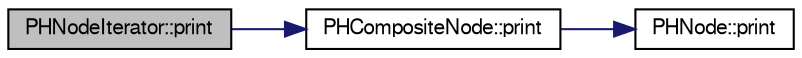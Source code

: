 digraph "PHNodeIterator::print"
{
  bgcolor="transparent";
  edge [fontname="FreeSans",fontsize="10",labelfontname="FreeSans",labelfontsize="10"];
  node [fontname="FreeSans",fontsize="10",shape=record];
  rankdir="LR";
  Node1 [label="PHNodeIterator::print",height=0.2,width=0.4,color="black", fillcolor="grey75", style="filled" fontcolor="black"];
  Node1 -> Node2 [color="midnightblue",fontsize="10",style="solid",fontname="FreeSans"];
  Node2 [label="PHCompositeNode::print",height=0.2,width=0.4,color="black",URL="$d5/dca/classPHCompositeNode.html#a6a3a273adbb9f7ec652b5227212a6b2d"];
  Node2 -> Node3 [color="midnightblue",fontsize="10",style="solid",fontname="FreeSans"];
  Node3 [label="PHNode::print",height=0.2,width=0.4,color="black",URL="$dc/d82/classPHNode.html#a3c79c7edb338e7d3bb86460f931793fa"];
}

